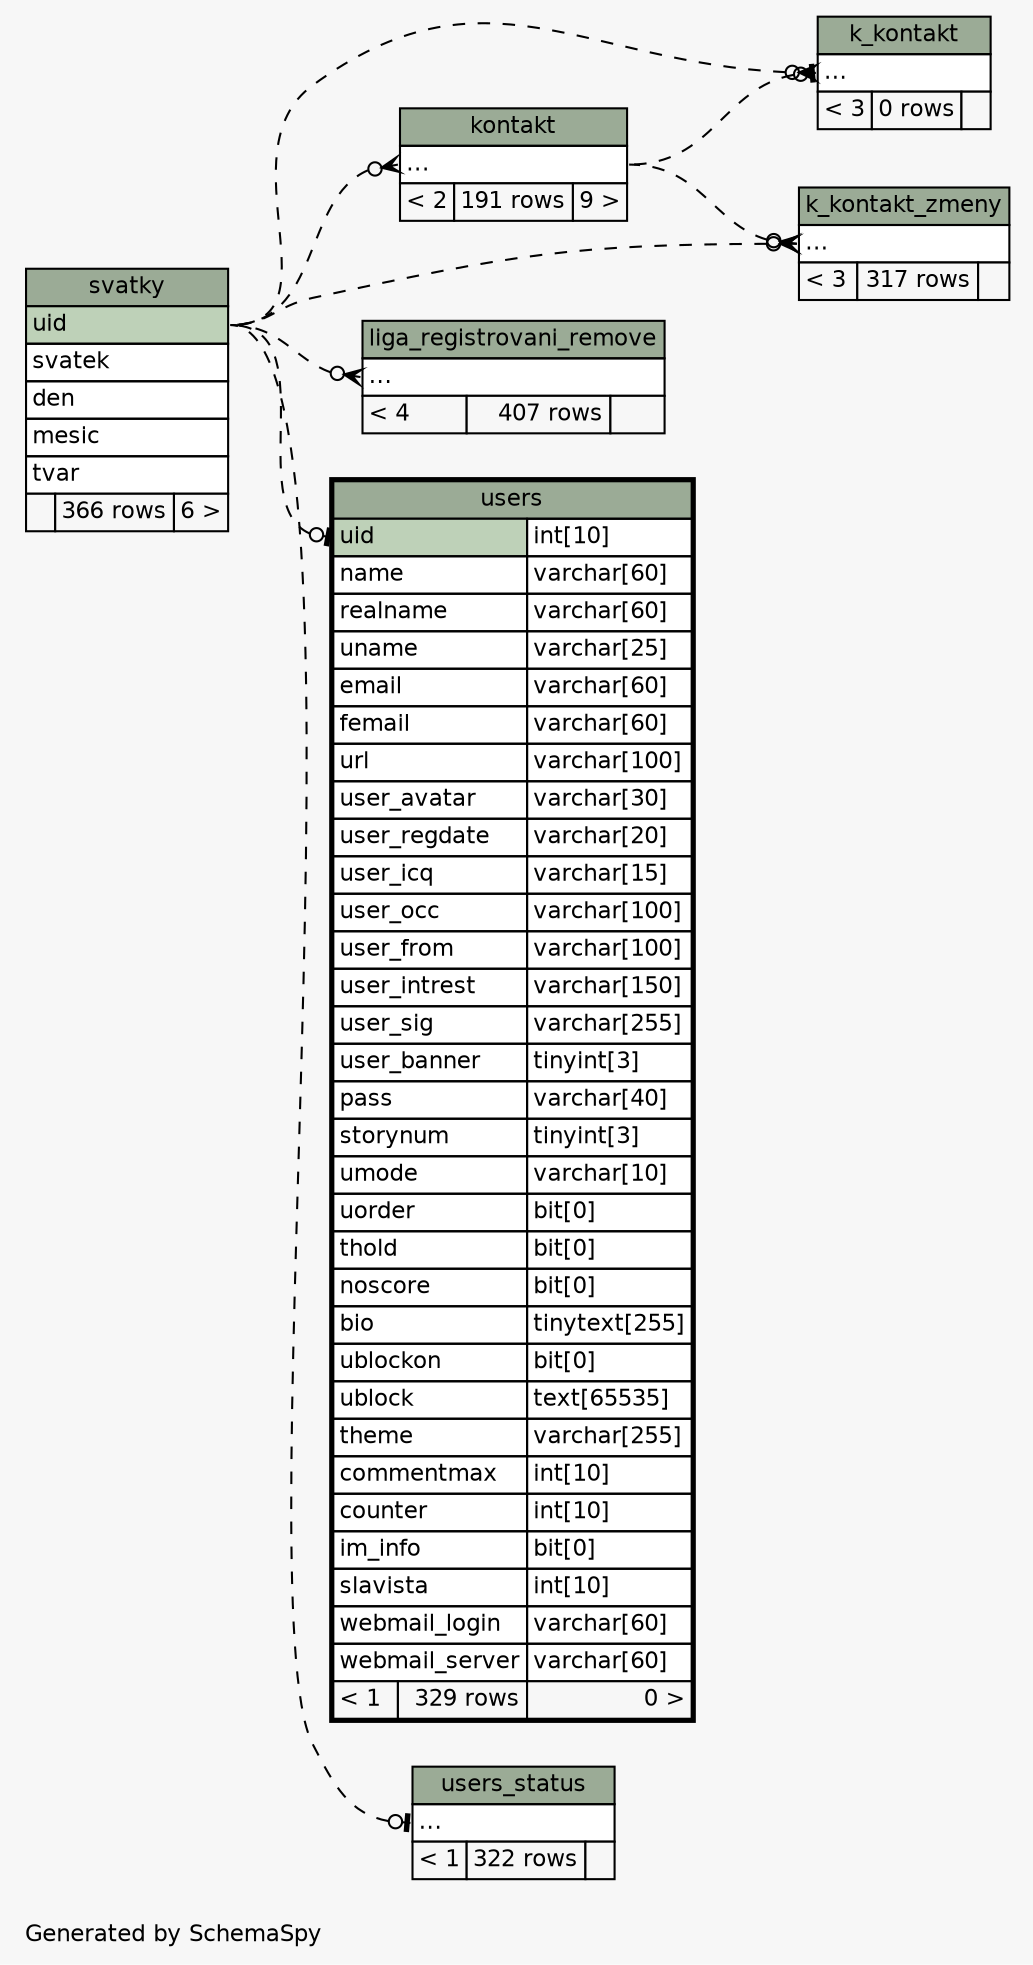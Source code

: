 // dot 2.38.0 on Mac OS X 10.9.4
// SchemaSpy rev 590
digraph "impliedTwoDegreesRelationshipsDiagram" {
  graph [
    rankdir="RL"
    bgcolor="#f7f7f7"
    label="\nGenerated by SchemaSpy"
    labeljust="l"
    nodesep="0.18"
    ranksep="0.46"
    fontname="Helvetica"
    fontsize="11"
  ];
  node [
    fontname="Helvetica"
    fontsize="11"
    shape="plaintext"
  ];
  edge [
    arrowsize="0.8"
  ];
  "k_kontakt":"elipses":w -> "kontakt":"elipses":e [arrowhead=none dir=back arrowtail=teeodot style=dashed];
  "k_kontakt":"elipses":w -> "svatky":"uid":e [arrowhead=none dir=back arrowtail=crowodot style=dashed];
  "k_kontakt_zmeny":"elipses":w -> "kontakt":"elipses":e [arrowhead=none dir=back arrowtail=crowodot style=dashed];
  "k_kontakt_zmeny":"elipses":w -> "svatky":"uid":e [arrowhead=none dir=back arrowtail=crowodot style=dashed];
  "kontakt":"elipses":w -> "svatky":"uid":e [arrowhead=none dir=back arrowtail=crowodot style=dashed];
  "liga_registrovani_remove":"elipses":w -> "svatky":"uid":e [arrowhead=none dir=back arrowtail=crowodot style=dashed];
  "users":"uid":w -> "svatky":"uid":e [arrowhead=none dir=back arrowtail=teeodot style=dashed];
  "users_status":"elipses":w -> "svatky":"uid":e [arrowhead=none dir=back arrowtail=teeodot style=dashed];
  "k_kontakt" [
    label=<
    <TABLE BORDER="0" CELLBORDER="1" CELLSPACING="0" BGCOLOR="#ffffff">
      <TR><TD COLSPAN="3" BGCOLOR="#9bab96" ALIGN="CENTER">k_kontakt</TD></TR>
      <TR><TD PORT="elipses" COLSPAN="3" ALIGN="LEFT">...</TD></TR>
      <TR><TD ALIGN="LEFT" BGCOLOR="#f7f7f7">&lt; 3</TD><TD ALIGN="RIGHT" BGCOLOR="#f7f7f7">0 rows</TD><TD ALIGN="RIGHT" BGCOLOR="#f7f7f7">  </TD></TR>
    </TABLE>>
    URL="k_kontakt.html"
    tooltip="k_kontakt"
  ];
  "k_kontakt_zmeny" [
    label=<
    <TABLE BORDER="0" CELLBORDER="1" CELLSPACING="0" BGCOLOR="#ffffff">
      <TR><TD COLSPAN="3" BGCOLOR="#9bab96" ALIGN="CENTER">k_kontakt_zmeny</TD></TR>
      <TR><TD PORT="elipses" COLSPAN="3" ALIGN="LEFT">...</TD></TR>
      <TR><TD ALIGN="LEFT" BGCOLOR="#f7f7f7">&lt; 3</TD><TD ALIGN="RIGHT" BGCOLOR="#f7f7f7">317 rows</TD><TD ALIGN="RIGHT" BGCOLOR="#f7f7f7">  </TD></TR>
    </TABLE>>
    URL="k_kontakt_zmeny.html"
    tooltip="k_kontakt_zmeny"
  ];
  "kontakt" [
    label=<
    <TABLE BORDER="0" CELLBORDER="1" CELLSPACING="0" BGCOLOR="#ffffff">
      <TR><TD COLSPAN="3" BGCOLOR="#9bab96" ALIGN="CENTER">kontakt</TD></TR>
      <TR><TD PORT="elipses" COLSPAN="3" ALIGN="LEFT">...</TD></TR>
      <TR><TD ALIGN="LEFT" BGCOLOR="#f7f7f7">&lt; 2</TD><TD ALIGN="RIGHT" BGCOLOR="#f7f7f7">191 rows</TD><TD ALIGN="RIGHT" BGCOLOR="#f7f7f7">9 &gt;</TD></TR>
    </TABLE>>
    URL="kontakt.html"
    tooltip="kontakt"
  ];
  "liga_registrovani_remove" [
    label=<
    <TABLE BORDER="0" CELLBORDER="1" CELLSPACING="0" BGCOLOR="#ffffff">
      <TR><TD COLSPAN="3" BGCOLOR="#9bab96" ALIGN="CENTER">liga_registrovani_remove</TD></TR>
      <TR><TD PORT="elipses" COLSPAN="3" ALIGN="LEFT">...</TD></TR>
      <TR><TD ALIGN="LEFT" BGCOLOR="#f7f7f7">&lt; 4</TD><TD ALIGN="RIGHT" BGCOLOR="#f7f7f7">407 rows</TD><TD ALIGN="RIGHT" BGCOLOR="#f7f7f7">  </TD></TR>
    </TABLE>>
    URL="liga_registrovani_remove.html"
    tooltip="liga_registrovani_remove"
  ];
  "svatky" [
    label=<
    <TABLE BORDER="0" CELLBORDER="1" CELLSPACING="0" BGCOLOR="#ffffff">
      <TR><TD COLSPAN="3" BGCOLOR="#9bab96" ALIGN="CENTER">svatky</TD></TR>
      <TR><TD PORT="uid" COLSPAN="3" BGCOLOR="#bed1b8" ALIGN="LEFT">uid</TD></TR>
      <TR><TD PORT="svatek" COLSPAN="3" ALIGN="LEFT">svatek</TD></TR>
      <TR><TD PORT="den" COLSPAN="3" ALIGN="LEFT">den</TD></TR>
      <TR><TD PORT="mesic" COLSPAN="3" ALIGN="LEFT">mesic</TD></TR>
      <TR><TD PORT="tvar" COLSPAN="3" ALIGN="LEFT">tvar</TD></TR>
      <TR><TD ALIGN="LEFT" BGCOLOR="#f7f7f7">  </TD><TD ALIGN="RIGHT" BGCOLOR="#f7f7f7">366 rows</TD><TD ALIGN="RIGHT" BGCOLOR="#f7f7f7">6 &gt;</TD></TR>
    </TABLE>>
    URL="svatky.html"
    tooltip="svatky"
  ];
  "users" [
    label=<
    <TABLE BORDER="2" CELLBORDER="1" CELLSPACING="0" BGCOLOR="#ffffff">
      <TR><TD COLSPAN="3" BGCOLOR="#9bab96" ALIGN="CENTER">users</TD></TR>
      <TR><TD PORT="uid" COLSPAN="2" BGCOLOR="#bed1b8" ALIGN="LEFT">uid</TD><TD PORT="uid.type" ALIGN="LEFT">int[10]</TD></TR>
      <TR><TD PORT="name" COLSPAN="2" ALIGN="LEFT">name</TD><TD PORT="name.type" ALIGN="LEFT">varchar[60]</TD></TR>
      <TR><TD PORT="realname" COLSPAN="2" ALIGN="LEFT">realname</TD><TD PORT="realname.type" ALIGN="LEFT">varchar[60]</TD></TR>
      <TR><TD PORT="uname" COLSPAN="2" ALIGN="LEFT">uname</TD><TD PORT="uname.type" ALIGN="LEFT">varchar[25]</TD></TR>
      <TR><TD PORT="email" COLSPAN="2" ALIGN="LEFT">email</TD><TD PORT="email.type" ALIGN="LEFT">varchar[60]</TD></TR>
      <TR><TD PORT="femail" COLSPAN="2" ALIGN="LEFT">femail</TD><TD PORT="femail.type" ALIGN="LEFT">varchar[60]</TD></TR>
      <TR><TD PORT="url" COLSPAN="2" ALIGN="LEFT">url</TD><TD PORT="url.type" ALIGN="LEFT">varchar[100]</TD></TR>
      <TR><TD PORT="user_avatar" COLSPAN="2" ALIGN="LEFT">user_avatar</TD><TD PORT="user_avatar.type" ALIGN="LEFT">varchar[30]</TD></TR>
      <TR><TD PORT="user_regdate" COLSPAN="2" ALIGN="LEFT">user_regdate</TD><TD PORT="user_regdate.type" ALIGN="LEFT">varchar[20]</TD></TR>
      <TR><TD PORT="user_icq" COLSPAN="2" ALIGN="LEFT">user_icq</TD><TD PORT="user_icq.type" ALIGN="LEFT">varchar[15]</TD></TR>
      <TR><TD PORT="user_occ" COLSPAN="2" ALIGN="LEFT">user_occ</TD><TD PORT="user_occ.type" ALIGN="LEFT">varchar[100]</TD></TR>
      <TR><TD PORT="user_from" COLSPAN="2" ALIGN="LEFT">user_from</TD><TD PORT="user_from.type" ALIGN="LEFT">varchar[100]</TD></TR>
      <TR><TD PORT="user_intrest" COLSPAN="2" ALIGN="LEFT">user_intrest</TD><TD PORT="user_intrest.type" ALIGN="LEFT">varchar[150]</TD></TR>
      <TR><TD PORT="user_sig" COLSPAN="2" ALIGN="LEFT">user_sig</TD><TD PORT="user_sig.type" ALIGN="LEFT">varchar[255]</TD></TR>
      <TR><TD PORT="user_banner" COLSPAN="2" ALIGN="LEFT">user_banner</TD><TD PORT="user_banner.type" ALIGN="LEFT">tinyint[3]</TD></TR>
      <TR><TD PORT="pass" COLSPAN="2" ALIGN="LEFT">pass</TD><TD PORT="pass.type" ALIGN="LEFT">varchar[40]</TD></TR>
      <TR><TD PORT="storynum" COLSPAN="2" ALIGN="LEFT">storynum</TD><TD PORT="storynum.type" ALIGN="LEFT">tinyint[3]</TD></TR>
      <TR><TD PORT="umode" COLSPAN="2" ALIGN="LEFT">umode</TD><TD PORT="umode.type" ALIGN="LEFT">varchar[10]</TD></TR>
      <TR><TD PORT="uorder" COLSPAN="2" ALIGN="LEFT">uorder</TD><TD PORT="uorder.type" ALIGN="LEFT">bit[0]</TD></TR>
      <TR><TD PORT="thold" COLSPAN="2" ALIGN="LEFT">thold</TD><TD PORT="thold.type" ALIGN="LEFT">bit[0]</TD></TR>
      <TR><TD PORT="noscore" COLSPAN="2" ALIGN="LEFT">noscore</TD><TD PORT="noscore.type" ALIGN="LEFT">bit[0]</TD></TR>
      <TR><TD PORT="bio" COLSPAN="2" ALIGN="LEFT">bio</TD><TD PORT="bio.type" ALIGN="LEFT">tinytext[255]</TD></TR>
      <TR><TD PORT="ublockon" COLSPAN="2" ALIGN="LEFT">ublockon</TD><TD PORT="ublockon.type" ALIGN="LEFT">bit[0]</TD></TR>
      <TR><TD PORT="ublock" COLSPAN="2" ALIGN="LEFT">ublock</TD><TD PORT="ublock.type" ALIGN="LEFT">text[65535]</TD></TR>
      <TR><TD PORT="theme" COLSPAN="2" ALIGN="LEFT">theme</TD><TD PORT="theme.type" ALIGN="LEFT">varchar[255]</TD></TR>
      <TR><TD PORT="commentmax" COLSPAN="2" ALIGN="LEFT">commentmax</TD><TD PORT="commentmax.type" ALIGN="LEFT">int[10]</TD></TR>
      <TR><TD PORT="counter" COLSPAN="2" ALIGN="LEFT">counter</TD><TD PORT="counter.type" ALIGN="LEFT">int[10]</TD></TR>
      <TR><TD PORT="im_info" COLSPAN="2" ALIGN="LEFT">im_info</TD><TD PORT="im_info.type" ALIGN="LEFT">bit[0]</TD></TR>
      <TR><TD PORT="slavista" COLSPAN="2" ALIGN="LEFT">slavista</TD><TD PORT="slavista.type" ALIGN="LEFT">int[10]</TD></TR>
      <TR><TD PORT="webmail_login" COLSPAN="2" ALIGN="LEFT">webmail_login</TD><TD PORT="webmail_login.type" ALIGN="LEFT">varchar[60]</TD></TR>
      <TR><TD PORT="webmail_server" COLSPAN="2" ALIGN="LEFT">webmail_server</TD><TD PORT="webmail_server.type" ALIGN="LEFT">varchar[60]</TD></TR>
      <TR><TD ALIGN="LEFT" BGCOLOR="#f7f7f7">&lt; 1</TD><TD ALIGN="RIGHT" BGCOLOR="#f7f7f7">329 rows</TD><TD ALIGN="RIGHT" BGCOLOR="#f7f7f7">0 &gt;</TD></TR>
    </TABLE>>
    URL="users.html"
    tooltip="users"
  ];
  "users_status" [
    label=<
    <TABLE BORDER="0" CELLBORDER="1" CELLSPACING="0" BGCOLOR="#ffffff">
      <TR><TD COLSPAN="3" BGCOLOR="#9bab96" ALIGN="CENTER">users_status</TD></TR>
      <TR><TD PORT="elipses" COLSPAN="3" ALIGN="LEFT">...</TD></TR>
      <TR><TD ALIGN="LEFT" BGCOLOR="#f7f7f7">&lt; 1</TD><TD ALIGN="RIGHT" BGCOLOR="#f7f7f7">322 rows</TD><TD ALIGN="RIGHT" BGCOLOR="#f7f7f7">  </TD></TR>
    </TABLE>>
    URL="users_status.html"
    tooltip="users_status"
  ];
}
